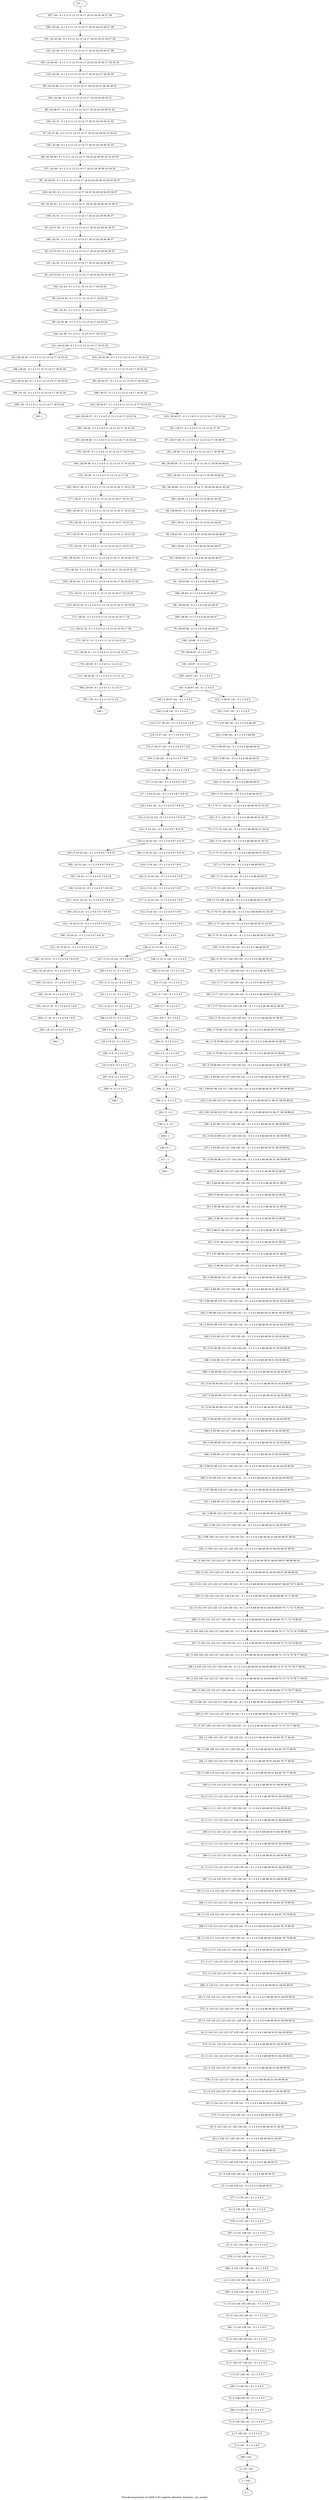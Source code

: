 digraph G {
graph [label="Tree-decomposition of width 9 for register allocator (function _res_nsend)"]
0[label="0 | : "];
1[label="1 | 142 : "];
2[label="2 | 141 142 : "];
3[label="3 | 5 141 : 0 1 2 3 4 5 "];
4[label="4 | 5 140 141 : 0 1 2 3 4 5 "];
5[label="5 | 5 139 140 141 : 0 1 2 3 4 5 "];
6[label="6 | 5 138 139 141 : 0 1 2 3 4 5 "];
7[label="7 | 5 137 138 141 : 0 1 2 3 4 5 "];
8[label="8 | 5 136 137 138 141 : 0 1 2 3 4 5 "];
9[label="9 | 5 135 136 138 141 : 0 1 2 3 4 5 "];
10[label="10 | 5 134 135 138 141 : 0 1 2 3 4 5 "];
11[label="11 | 5 133 134 135 138 141 : 0 1 2 3 4 5 "];
12[label="12 | 5 132 133 135 138 141 : 0 1 2 3 4 5 "];
13[label="13 | 5 131 132 138 141 : 0 1 2 3 4 5 "];
14[label="14 | 5 130 131 141 : 0 1 2 3 4 5 "];
15[label="15 | 5 129 130 141 : 0 1 2 3 4 5 48 49 50 51 "];
16[label="16 | 5 128 129 130 141 : 0 1 2 3 4 5 48 49 50 51 "];
17[label="17 | 5 127 128 129 130 141 : 0 1 2 3 4 5 48 49 50 51 "];
18[label="18 | 5 126 127 129 130 141 : 0 1 2 3 4 5 48 49 50 51 64 65 "];
19[label="19 | 5 125 126 127 129 130 141 : 0 1 2 3 4 5 48 49 50 51 64 65 "];
20[label="20 | 5 124 125 127 129 130 141 : 0 1 2 3 4 5 48 49 50 51 64 65 80 81 "];
21[label="21 | 5 123 124 125 127 129 130 141 : 0 1 2 3 4 5 48 49 50 51 64 65 80 81 "];
22[label="22 | 5 122 123 125 127 129 130 141 : 0 1 2 3 4 5 48 49 50 51 64 65 80 81 "];
23[label="23 | 5 121 122 123 125 127 129 130 141 : 0 1 2 3 4 5 48 49 50 51 64 65 80 81 "];
24[label="24 | 5 120 121 123 125 127 129 130 141 : 0 1 2 3 4 5 48 49 50 51 64 65 80 81 "];
25[label="25 | 5 119 120 121 123 125 127 129 130 141 : 0 1 2 3 4 5 48 49 50 51 64 65 80 81 "];
26[label="26 | 5 118 119 121 123 125 127 129 130 141 : 0 1 2 3 4 5 48 49 50 51 64 65 80 81 "];
27[label="27 | 5 117 118 123 125 127 129 130 141 : 0 1 2 3 4 5 48 49 50 51 64 65 80 81 "];
28[label="28 | 5 116 117 123 125 127 129 130 141 : 0 1 2 3 4 5 48 49 50 51 64 65 78 79 80 81 "];
29[label="29 | 5 115 116 123 125 127 129 130 141 : 0 1 2 3 4 5 48 49 50 51 64 65 78 79 80 81 "];
30[label="30 | 5 114 115 123 125 127 129 130 141 : 0 1 2 3 4 5 48 49 50 51 64 65 78 79 80 81 "];
31[label="31 | 5 113 114 123 125 127 129 130 141 : 0 1 2 3 4 5 48 49 50 51 64 65 80 81 "];
32[label="32 | 5 112 113 123 125 127 129 130 141 : 0 1 2 3 4 5 48 49 50 51 64 65 80 81 "];
33[label="33 | 5 111 112 123 125 127 129 130 141 : 0 1 2 3 4 5 48 49 50 51 64 65 80 81 "];
34[label="34 | 5 110 111 123 125 127 129 130 141 : 0 1 2 3 4 5 48 49 50 51 64 65 80 81 "];
35[label="35 | 5 109 110 123 125 127 129 130 141 : 0 1 2 3 4 5 48 49 50 51 64 65 76 77 80 81 "];
36[label="36 | 5 108 109 123 125 127 129 130 141 : 0 1 2 3 4 5 48 49 50 51 64 65 76 77 80 81 "];
37[label="37 | 5 107 108 123 125 127 129 130 141 : 0 1 2 3 4 5 48 49 50 51 64 65 72 73 76 77 80 81 "];
38[label="38 | 5 106 107 123 125 127 129 130 141 : 0 1 2 3 4 5 48 49 50 51 64 65 68 69 72 73 76 77 80 81 "];
39[label="39 | 5 105 106 123 125 127 129 130 141 : 0 1 2 3 4 5 48 49 50 51 64 65 68 69 72 73 74 75 76 77 80 81 "];
40[label="40 | 5 104 105 123 125 127 129 130 141 : 0 1 2 3 4 5 48 49 50 51 64 65 68 69 72 73 74 75 76 77 80 81 "];
41[label="41 | 5 103 104 123 125 127 129 130 141 : 0 1 2 3 4 5 48 49 50 51 64 65 68 69 70 71 72 73 74 75 80 81 "];
42[label="42 | 5 102 103 123 125 127 129 130 141 : 0 1 2 3 4 5 48 49 50 51 64 65 68 69 70 71 72 73 80 81 "];
43[label="43 | 5 101 102 123 125 127 129 130 141 : 0 1 2 3 4 5 48 49 50 51 64 65 66 67 68 69 70 71 80 81 "];
44[label="44 | 5 100 101 123 125 127 129 130 141 : 0 1 2 3 4 5 48 49 50 51 64 65 66 67 68 69 80 81 "];
45[label="45 | 5 99 100 123 125 127 129 130 141 : 0 1 2 3 4 5 48 49 50 51 64 65 66 67 80 81 "];
46[label="46 | 5 98 99 123 125 127 129 130 141 : 0 1 2 3 4 5 48 49 50 51 64 65 80 81 "];
47[label="47 | 5 97 98 99 123 127 129 130 141 : 0 1 2 3 4 5 48 49 50 51 62 63 64 65 80 81 "];
48[label="48 | 5 96 97 99 123 127 129 130 141 : 0 1 2 3 4 5 48 49 50 51 62 63 64 65 80 81 "];
49[label="49 | 5 95 96 99 123 127 129 130 141 : 0 1 2 3 4 5 48 49 50 51 62 63 80 81 "];
50[label="50 | 5 94 95 99 123 127 129 130 141 : 0 1 2 3 4 5 48 49 50 51 62 63 80 81 "];
51[label="51 | 5 93 94 95 99 123 127 129 130 141 : 0 1 2 3 4 5 48 49 50 51 62 63 80 81 "];
52[label="52 | 5 92 93 95 99 123 127 129 130 141 : 0 1 2 3 4 5 48 49 50 51 62 63 80 81 "];
53[label="53 | 5 91 92 99 123 127 129 130 141 : 0 1 2 3 4 5 48 49 50 51 62 63 80 81 "];
54[label="54 | 5 90 91 99 123 127 129 130 141 : 0 1 2 3 4 5 48 49 50 51 60 61 62 63 80 81 "];
55[label="55 | 5 89 90 99 123 127 129 130 141 : 0 1 2 3 4 5 48 49 50 51 60 61 62 63 80 81 "];
56[label="56 | 5 88 89 99 123 127 129 130 141 : 0 1 2 3 4 5 48 49 50 51 60 61 80 81 "];
57[label="57 | 5 87 88 99 123 127 129 130 141 : 0 1 2 3 4 5 48 49 50 51 80 81 "];
58[label="58 | 5 86 87 99 123 127 129 130 141 : 0 1 2 3 4 5 48 49 50 51 80 81 "];
59[label="59 | 5 85 86 99 123 127 129 130 141 : 0 1 2 3 4 5 48 49 50 51 80 81 "];
60[label="60 | 5 84 85 99 123 127 129 130 141 : 0 1 2 3 4 5 48 49 50 51 80 81 "];
61[label="61 | 5 83 84 99 123 127 129 130 141 : 0 1 2 3 4 5 48 49 50 51 58 59 80 81 "];
62[label="62 | 5 82 83 99 123 127 129 130 141 : 0 1 2 3 4 5 48 49 50 51 58 59 80 81 "];
63[label="63 | 5 81 82 99 123 127 129 130 141 : 0 1 2 3 4 5 48 49 50 51 56 57 58 59 80 81 "];
64[label="64 | 5 80 81 99 123 127 129 130 141 : 0 1 2 3 4 5 48 49 50 51 56 57 58 59 80 81 "];
65[label="65 | 5 79 80 99 123 127 129 130 141 : 0 1 2 3 4 5 48 49 50 51 56 57 80 81 "];
66[label="66 | 5 78 79 99 123 127 129 130 141 : 0 1 2 3 4 5 48 49 50 51 80 81 "];
67[label="67 | 5 77 78 123 127 129 130 141 : 0 1 2 3 4 5 48 49 50 51 80 81 "];
68[label="68 | 5 76 77 127 129 130 141 : 0 1 2 3 4 5 48 49 50 51 "];
69[label="69 | 5 75 76 129 130 141 : 0 1 2 3 4 5 48 49 50 51 54 55 "];
70[label="70 | 5 74 75 129 130 141 : 0 1 2 3 4 5 48 49 50 51 54 55 "];
71[label="71 | 5 73 74 129 130 141 : 0 1 2 3 4 5 48 49 50 51 54 55 "];
72[label="72 | 5 72 73 129 141 : 0 1 2 3 4 5 48 49 50 51 52 53 "];
73[label="73 | 5 71 72 129 141 : 0 1 2 3 4 5 48 49 50 51 52 53 "];
74[label="74 | 5 70 71 129 141 : 0 1 2 3 4 5 48 49 50 51 52 53 "];
75[label="75 | 5 69 70 141 : 0 1 2 3 4 5 48 49 50 51 "];
76[label="76 | 5 68 69 141 : 0 1 2 3 4 5 48 49 50 51 "];
77[label="77 | 5 67 68 141 : 0 1 2 3 4 5 48 49 "];
78[label="78 | 28 66 67 : 0 1 2 3 4 5 "];
79[label="79 | 28 65 66 : 0 1 2 3 4 5 42 43 46 47 "];
80[label="80 | 28 64 65 : 0 1 2 3 4 5 42 43 46 47 "];
81[label="81 | 28 63 64 : 0 1 2 3 4 5 42 43 46 47 "];
82[label="82 | 28 62 63 : 0 1 2 3 4 5 42 43 44 45 46 47 "];
83[label="83 | 28 61 62 : 0 1 2 3 4 5 13 14 42 43 44 45 46 47 "];
84[label="84 | 28 60 61 : 0 1 2 3 4 5 13 14 40 41 42 43 44 45 "];
85[label="85 | 28 59 60 : 0 1 2 3 4 5 13 14 17 18 38 39 40 41 42 43 "];
86[label="86 | 28 58 59 : 0 1 2 3 4 5 11 12 13 14 17 18 38 39 40 41 "];
87[label="87 | 28 57 58 : 0 1 2 3 4 5 11 12 13 14 17 18 38 39 "];
88[label="88 | 40 42 57 : 0 1 2 3 11 12 13 14 17 18 23 24 "];
89[label="89 | 42 55 56 : 0 1 2 3 11 12 13 14 17 18 23 24 "];
90[label="90 | 42 54 55 : 0 1 2 3 11 12 13 14 17 18 23 24 "];
91[label="91 | 42 53 54 : 0 1 2 3 11 12 13 14 17 18 23 24 29 30 36 37 "];
92[label="92 | 42 52 53 : 0 1 2 3 11 12 13 14 17 18 23 24 29 30 36 37 "];
93[label="93 | 42 51 52 : 0 1 2 3 11 12 13 14 17 18 23 24 29 30 36 37 "];
94[label="94 | 42 50 51 : 0 1 2 3 11 12 13 14 17 18 23 24 29 30 34 35 36 37 "];
95[label="95 | 42 49 50 : 0 1 2 3 11 12 13 14 17 18 23 24 29 30 33 34 35 36 37 "];
96[label="96 | 42 48 49 : 0 1 2 3 11 12 13 14 17 18 23 24 29 30 32 33 34 35 "];
97[label="97 | 42 47 48 : 0 1 2 3 11 12 13 14 17 18 23 24 29 30 31 32 33 "];
98[label="98 | 42 46 47 : 0 1 2 3 11 12 13 14 17 18 23 24 29 30 31 32 "];
99[label="99 | 42 45 46 : 0 1 2 3 11 12 13 14 17 18 23 24 27 28 29 30 31 "];
100[label="100 | 42 44 45 : 0 1 2 3 11 12 13 14 17 18 23 24 25 26 27 28 29 30 "];
101[label="101 | 42 43 44 : 0 1 2 3 11 12 13 14 17 18 23 24 25 26 27 28 "];
102[label="102 | 40 41 42 : 0 1 2 3 11 12 13 14 17 18 23 24 "];
103[label="103 | 28 39 40 : 0 1 2 3 4 5 11 12 13 14 17 18 23 24 "];
104[label="104 | 28 38 39 : 0 1 2 3 4 5 11 12 13 14 17 18 23 24 "];
105[label="105 | 28 37 38 : 0 1 2 3 4 5 11 12 13 14 15 16 17 18 21 22 "];
106[label="106 | 28 36 37 : 0 1 2 3 4 5 11 12 13 14 15 16 17 18 21 22 "];
107[label="107 | 28 35 36 : 0 1 2 3 4 5 11 12 13 14 15 16 17 18 21 22 "];
108[label="108 | 28 34 35 : 0 1 2 3 4 5 11 12 13 14 15 16 17 18 19 20 21 22 "];
109[label="109 | 28 33 34 : 0 1 2 3 4 5 11 12 13 14 15 16 17 18 19 20 21 22 "];
110[label="110 | 28 32 33 : 0 1 2 3 4 5 11 12 13 14 15 16 17 18 19 20 "];
111[label="111 | 28 31 32 : 0 1 2 3 4 5 11 12 13 14 15 16 17 18 "];
112[label="112 | 28 30 31 : 0 1 2 3 4 5 11 12 13 14 15 16 "];
113[label="113 | 28 29 30 : 0 1 2 3 4 5 11 12 13 14 "];
114[label="114 | 5 27 28 141 : 0 1 2 3 4 5 6 7 8 9 "];
115[label="115 | 5 26 27 141 : 0 1 2 3 4 5 6 7 8 9 "];
116[label="116 | 5 25 26 141 : 0 1 2 3 4 5 6 7 8 9 "];
117[label="117 | 5 24 25 141 : 0 1 2 3 4 5 6 7 8 9 10 "];
118[label="118 | 5 23 24 141 : 0 1 2 3 4 5 6 7 8 9 10 "];
119[label="119 | 5 16 23 141 : 0 1 2 3 4 5 6 7 8 9 10 "];
120[label="120 | 16 22 23 : 0 1 2 3 4 5 6 7 8 9 10 "];
121[label="121 | 16 21 22 23 : 0 1 2 3 4 5 6 7 8 9 10 "];
122[label="122 | 16 20 21 23 : 0 1 2 3 4 5 6 7 8 9 10 "];
123[label="123 | 16 19 20 21 : 0 1 2 3 4 5 6 7 8 9 10 "];
124[label="124 | 16 18 19 21 : 0 1 2 3 4 5 6 7 8 9 10 "];
125[label="125 | 16 17 18 : 0 1 2 3 4 5 6 7 8 9 "];
126[label="126 | 5 15 16 141 : 0 1 2 3 4 5 6 7 8 9 "];
127[label="127 | 5 14 15 141 : 0 1 2 3 4 5 6 7 8 9 "];
128[label="128 | 5 13 14 141 : 0 1 2 3 4 5 6 7 8 9 "];
129[label="129 | 5 12 13 141 : 0 1 2 3 4 5 "];
130[label="130 | 5 11 12 13 : 0 1 2 3 4 5 "];
131[label="131 | 5 10 11 13 : 0 1 2 3 4 5 "];
132[label="132 | 5 9 10 : 0 1 2 3 4 5 "];
133[label="133 | 5 8 9 : 0 1 2 3 4 5 "];
134[label="134 | 5 7 141 : 0 1 2 3 4 5 "];
135[label="135 | 5 6 7 : 0 1 2 3 4 5 "];
136[label="136 | 4 5 : 0 1 2 3 4 5 "];
137[label="137 | 3 4 : 0 1 2 3 4 5 "];
138[label="138 | 2 3 : 0 1 2 3 "];
139[label="139 | 1 2 : 0 1 "];
140[label="140 | 0 1 : "];
141[label="141 | 40 42 56 : 0 1 2 3 11 12 13 14 17 18 23 24 "];
142[label="142 | 40 42 56 : 0 1 2 3 11 12 13 14 17 18 23 24 "];
143[label="143 | 28 40 57 : 0 1 2 3 4 5 11 12 13 14 17 18 23 24 "];
144[label="144 | 28 40 57 : 0 1 2 3 4 5 11 12 13 14 17 18 23 24 "];
145[label="145 | 5 28 67 141 : 0 1 2 3 4 5 "];
146[label="146 | 5 16 23 141 : 0 1 2 3 4 5 6 7 8 9 10 "];
147[label="147 | 5 12 13 141 : 0 1 2 3 4 5 "];
148[label="148 | 5 12 13 141 : 0 1 2 3 4 5 "];
149[label="149 | 5 16 23 141 : 0 1 2 3 4 5 6 7 8 9 10 "];
150[label="150 | 5 28 67 141 : 0 1 2 3 4 5 "];
151[label="151 | : "];
152[label="152 | 42 44 : 0 1 2 3 11 12 13 14 17 18 23 24 25 26 27 28 "];
153[label="153 | 42 45 : 0 1 2 3 11 12 13 14 17 18 23 24 27 28 29 30 "];
154[label="154 | 42 46 : 0 1 2 3 11 12 13 14 17 18 23 24 29 30 31 "];
155[label="155 | 42 47 : 0 1 2 3 11 12 13 14 17 18 23 24 29 30 31 32 "];
156[label="156 | 42 48 : 0 1 2 3 11 12 13 14 17 18 23 24 29 30 32 33 "];
157[label="157 | 42 49 : 0 1 2 3 11 12 13 14 17 18 23 24 29 30 33 34 35 "];
158[label="158 | 42 50 : 0 1 2 3 11 12 13 14 17 18 23 24 29 30 34 35 36 37 "];
159[label="159 | 42 51 : 0 1 2 3 11 12 13 14 17 18 23 24 29 30 36 37 "];
160[label="160 | 42 52 : 0 1 2 3 11 12 13 14 17 18 23 24 29 30 36 37 "];
161[label="161 | 42 53 : 0 1 2 3 11 12 13 14 17 18 23 24 29 30 36 37 "];
162[label="162 | 42 54 : 0 1 2 3 11 12 13 14 17 18 23 24 "];
163[label="163 | 42 55 : 0 1 2 3 11 12 13 14 17 18 23 24 "];
164[label="164 | 42 56 : 0 1 2 3 11 12 13 14 17 18 23 24 "];
165[label="165 | : "];
166[label="166 | 40 42 : 0 1 2 3 11 12 13 14 17 18 23 24 "];
167[label="167 | 40 42 : 0 1 2 3 11 12 13 14 17 18 23 24 "];
168[label="168 | 40 57 : 0 1 2 3 11 12 13 14 17 18 23 24 "];
169[label="169 | : "];
170[label="170 | 28 30 : 0 1 2 3 4 5 11 12 13 14 "];
171[label="171 | 28 31 : 0 1 2 3 4 5 11 12 13 14 15 16 "];
172[label="172 | 28 32 : 0 1 2 3 4 5 11 12 13 14 15 16 17 18 "];
173[label="173 | 28 33 : 0 1 2 3 4 5 11 12 13 14 15 16 17 18 19 20 "];
174[label="174 | 28 34 : 0 1 2 3 4 5 11 12 13 14 15 16 17 18 19 20 21 22 "];
175[label="175 | 28 35 : 0 1 2 3 4 5 11 12 13 14 15 16 17 18 21 22 "];
176[label="176 | 28 36 : 0 1 2 3 4 5 11 12 13 14 15 16 17 18 21 22 "];
177[label="177 | 28 37 : 0 1 2 3 4 5 11 12 13 14 15 16 17 18 21 22 "];
178[label="178 | 28 38 : 0 1 2 3 4 5 11 12 13 14 17 18 "];
179[label="179 | 28 39 : 0 1 2 3 4 5 11 12 13 14 17 18 23 24 "];
180[label="180 | 28 40 : 0 1 2 3 4 5 11 12 13 14 17 18 23 24 "];
181[label="181 | 28 57 : 0 1 2 3 4 5 11 12 13 14 17 18 "];
182[label="182 | 28 58 : 0 1 2 3 4 5 11 12 13 14 17 18 38 39 "];
183[label="183 | 28 59 : 0 1 2 3 4 5 13 14 17 18 38 39 40 41 "];
184[label="184 | 28 60 : 0 1 2 3 4 5 13 14 40 41 42 43 "];
185[label="185 | 28 61 : 0 1 2 3 4 5 13 14 42 43 44 45 "];
186[label="186 | 28 62 : 0 1 2 3 4 5 42 43 44 45 46 47 "];
187[label="187 | 28 63 : 0 1 2 3 4 5 42 43 46 47 "];
188[label="188 | 28 64 : 0 1 2 3 4 5 42 43 46 47 "];
189[label="189 | 28 65 : 0 1 2 3 4 5 42 43 46 47 "];
190[label="190 | 28 66 : 0 1 2 3 4 5 "];
191[label="191 | 28 67 : 0 1 2 3 4 5 "];
192[label="192 | : "];
193[label="193 | 16 18 : 0 1 2 3 4 5 6 7 8 9 "];
194[label="194 | 16 19 21 : 0 1 2 3 4 5 6 7 8 9 10 "];
195[label="195 | 16 20 21 : 0 1 2 3 4 5 6 7 8 9 10 "];
196[label="196 | 16 21 23 : 0 1 2 3 4 5 6 7 8 9 10 "];
197[label="197 | 16 23 : 0 1 2 3 4 5 6 7 8 9 10 "];
198[label="198 | : "];
199[label="199 | 5 9 : 0 1 2 3 4 5 "];
200[label="200 | 5 10 : 0 1 2 3 4 5 "];
201[label="201 | 5 11 13 : 0 1 2 3 4 5 "];
202[label="202 | 5 12 13 : 0 1 2 3 4 5 "];
203[label="203 | : "];
204[label="204 | 1 : "];
205[label="205 | 2 : 0 1 "];
206[label="206 | 3 : 0 1 2 3 "];
207[label="207 | 4 : 0 1 2 3 4 5 "];
208[label="208 | 5 : 0 1 2 3 4 5 "];
209[label="209 | 5 7 : 0 1 2 3 4 5 "];
210[label="210 | 5 141 : 0 1 2 3 4 5 "];
211[label="211 | 5 13 141 : 0 1 2 3 4 5 "];
212[label="212 | 5 14 141 : 0 1 2 3 4 5 6 7 8 9 "];
213[label="213 | 5 15 141 : 0 1 2 3 4 5 6 7 8 9 "];
214[label="214 | 5 16 141 : 0 1 2 3 4 5 6 7 8 9 "];
215[label="215 | 5 23 141 : 0 1 2 3 4 5 6 7 8 9 10 "];
216[label="216 | 5 24 141 : 0 1 2 3 4 5 6 7 8 9 10 "];
217[label="217 | 5 25 141 : 0 1 2 3 4 5 6 7 8 9 "];
218[label="218 | 5 26 141 : 0 1 2 3 4 5 6 7 8 9 "];
219[label="219 | 5 27 141 : 0 1 2 3 4 5 6 7 8 9 "];
220[label="220 | 5 28 141 : 0 1 2 3 4 5 "];
221[label="221 | 5 67 141 : 0 1 2 3 4 5 "];
222[label="222 | 5 68 141 : 0 1 2 3 4 5 48 49 "];
223[label="223 | 5 69 141 : 0 1 2 3 4 5 48 49 50 51 "];
224[label="224 | 5 70 141 : 0 1 2 3 4 5 48 49 50 51 "];
225[label="225 | 5 71 129 141 : 0 1 2 3 4 5 48 49 50 51 52 53 "];
226[label="226 | 5 72 129 141 : 0 1 2 3 4 5 48 49 50 51 52 53 "];
227[label="227 | 5 73 129 141 : 0 1 2 3 4 5 48 49 50 51 "];
228[label="228 | 5 74 129 130 141 : 0 1 2 3 4 5 48 49 50 51 54 55 "];
229[label="229 | 5 75 129 130 141 : 0 1 2 3 4 5 48 49 50 51 54 55 "];
230[label="230 | 5 76 129 130 141 : 0 1 2 3 4 5 48 49 50 51 "];
231[label="231 | 5 77 127 129 130 141 : 0 1 2 3 4 5 48 49 50 51 "];
232[label="232 | 5 78 123 127 129 130 141 : 0 1 2 3 4 5 48 49 50 51 80 81 "];
233[label="233 | 5 79 99 123 127 129 130 141 : 0 1 2 3 4 5 48 49 50 51 80 81 "];
234[label="234 | 5 80 99 123 127 129 130 141 : 0 1 2 3 4 5 48 49 50 51 56 57 80 81 "];
235[label="235 | 5 81 99 123 127 129 130 141 : 0 1 2 3 4 5 48 49 50 51 56 57 58 59 80 81 "];
236[label="236 | 5 82 99 123 127 129 130 141 : 0 1 2 3 4 5 48 49 50 51 58 59 80 81 "];
237[label="237 | 5 83 99 123 127 129 130 141 : 0 1 2 3 4 5 48 49 50 51 58 59 80 81 "];
238[label="238 | 5 84 99 123 127 129 130 141 : 0 1 2 3 4 5 48 49 50 51 80 81 "];
239[label="239 | 5 85 99 123 127 129 130 141 : 0 1 2 3 4 5 48 49 50 51 80 81 "];
240[label="240 | 5 86 99 123 127 129 130 141 : 0 1 2 3 4 5 48 49 50 51 80 81 "];
241[label="241 | 5 87 99 123 127 129 130 141 : 0 1 2 3 4 5 48 49 50 51 80 81 "];
242[label="242 | 5 88 99 123 127 129 130 141 : 0 1 2 3 4 5 48 49 50 51 80 81 "];
243[label="243 | 5 89 99 123 127 129 130 141 : 0 1 2 3 4 5 48 49 50 51 60 61 80 81 "];
244[label="244 | 5 90 99 123 127 129 130 141 : 0 1 2 3 4 5 48 49 50 51 60 61 62 63 80 81 "];
245[label="245 | 5 91 99 123 127 129 130 141 : 0 1 2 3 4 5 48 49 50 51 62 63 80 81 "];
246[label="246 | 5 92 99 123 127 129 130 141 : 0 1 2 3 4 5 48 49 50 51 62 63 80 81 "];
247[label="247 | 5 93 95 99 123 127 129 130 141 : 0 1 2 3 4 5 48 49 50 51 62 63 80 81 "];
248[label="248 | 5 95 99 123 127 129 130 141 : 0 1 2 3 4 5 48 49 50 51 62 63 80 81 "];
249[label="249 | 5 96 99 123 127 129 130 141 : 0 1 2 3 4 5 48 49 50 51 62 63 80 81 "];
250[label="250 | 5 97 99 123 127 129 130 141 : 0 1 2 3 4 5 48 49 50 51 62 63 64 65 80 81 "];
251[label="251 | 5 98 99 123 127 129 130 141 : 0 1 2 3 4 5 48 49 50 51 64 65 80 81 "];
252[label="252 | 5 99 123 125 127 129 130 141 : 0 1 2 3 4 5 48 49 50 51 64 65 80 81 "];
253[label="253 | 5 100 123 125 127 129 130 141 : 0 1 2 3 4 5 48 49 50 51 64 65 66 67 80 81 "];
254[label="254 | 5 101 123 125 127 129 130 141 : 0 1 2 3 4 5 48 49 50 51 64 65 66 67 68 69 80 81 "];
255[label="255 | 5 102 123 125 127 129 130 141 : 0 1 2 3 4 5 48 49 50 51 64 65 68 69 70 71 80 81 "];
256[label="256 | 5 103 123 125 127 129 130 141 : 0 1 2 3 4 5 48 49 50 51 64 65 68 69 70 71 72 73 80 81 "];
257[label="257 | 5 104 123 125 127 129 130 141 : 0 1 2 3 4 5 48 49 50 51 64 65 68 69 72 73 74 75 80 81 "];
258[label="258 | 5 105 123 125 127 129 130 141 : 0 1 2 3 4 5 48 49 50 51 64 65 68 69 72 73 74 75 76 77 80 81 "];
259[label="259 | 5 106 123 125 127 129 130 141 : 0 1 2 3 4 5 48 49 50 51 64 65 68 69 72 73 76 77 80 81 "];
260[label="260 | 5 107 123 125 127 129 130 141 : 0 1 2 3 4 5 48 49 50 51 64 65 72 73 76 77 80 81 "];
261[label="261 | 5 108 123 125 127 129 130 141 : 0 1 2 3 4 5 48 49 50 51 64 65 76 77 80 81 "];
262[label="262 | 5 109 123 125 127 129 130 141 : 0 1 2 3 4 5 48 49 50 51 64 65 76 77 80 81 "];
263[label="263 | 5 110 123 125 127 129 130 141 : 0 1 2 3 4 5 48 49 50 51 64 65 80 81 "];
264[label="264 | 5 111 123 125 127 129 130 141 : 0 1 2 3 4 5 48 49 50 51 64 65 80 81 "];
265[label="265 | 5 112 123 125 127 129 130 141 : 0 1 2 3 4 5 48 49 50 51 64 65 80 81 "];
266[label="266 | 5 113 123 125 127 129 130 141 : 0 1 2 3 4 5 48 49 50 51 64 65 80 81 "];
267[label="267 | 5 114 123 125 127 129 130 141 : 0 1 2 3 4 5 48 49 50 51 64 65 80 81 "];
268[label="268 | 5 115 123 125 127 129 130 141 : 0 1 2 3 4 5 48 49 50 51 64 65 78 79 80 81 "];
269[label="269 | 5 116 123 125 127 129 130 141 : 0 1 2 3 4 5 48 49 50 51 64 65 78 79 80 81 "];
270[label="270 | 5 117 123 125 127 129 130 141 : 0 1 2 3 4 5 48 49 50 51 64 65 80 81 "];
271[label="271 | 5 118 123 125 127 129 130 141 : 0 1 2 3 4 5 48 49 50 51 64 65 80 81 "];
272[label="272 | 5 119 121 123 125 127 129 130 141 : 0 1 2 3 4 5 48 49 50 51 64 65 80 81 "];
273[label="273 | 5 121 123 125 127 129 130 141 : 0 1 2 3 4 5 48 49 50 51 64 65 80 81 "];
274[label="274 | 5 123 125 127 129 130 141 : 0 1 2 3 4 5 48 49 50 51 64 65 80 81 "];
275[label="275 | 5 125 127 129 130 141 : 0 1 2 3 4 5 48 49 50 51 64 65 "];
276[label="276 | 5 127 129 130 141 : 0 1 2 3 4 5 48 49 50 51 "];
277[label="277 | 5 130 141 : 0 1 2 3 4 5 "];
278[label="278 | 5 131 141 : 0 1 2 3 4 5 "];
279[label="279 | 5 132 138 141 : 0 1 2 3 4 5 "];
280[label="280 | 5 133 135 138 141 : 0 1 2 3 4 5 "];
281[label="281 | 5 135 138 141 : 0 1 2 3 4 5 "];
282[label="282 | 5 136 138 141 : 0 1 2 3 4 5 "];
283[label="283 | 5 138 141 : 0 1 2 3 4 5 "];
284[label="284 | 5 139 141 : 0 1 2 3 4 5 "];
285[label="285 | 141 : "];
286[label="286 | 5 132 135 138 141 : 0 1 2 3 4 5 "];
287[label="287 | 5 131 138 141 : 0 1 2 3 4 5 "];
288[label="288 | 5 118 121 123 125 127 129 130 141 : 0 1 2 3 4 5 48 49 50 51 64 65 80 81 "];
289[label="289 | 5 92 95 99 123 127 129 130 141 : 0 1 2 3 4 5 48 49 50 51 62 63 80 81 "];
290[label="290 | 5 78 99 123 127 129 130 141 : 0 1 2 3 4 5 48 49 50 51 80 81 "];
291[label="291 | 5 77 123 127 129 130 141 : 0 1 2 3 4 5 48 49 50 51 80 81 "];
292[label="292 | 5 76 127 129 130 141 : 0 1 2 3 4 5 48 49 50 51 "];
293[label="293 | 5 73 129 130 141 : 0 1 2 3 4 5 48 49 50 51 "];
294[label="294 | 5 70 129 141 : 0 1 2 3 4 5 48 49 50 51 "];
295[label="295 | 28 67 141 : 0 1 2 3 4 5 "];
296[label="296 | 43 44 : 0 1 2 3 11 12 13 14 17 18 23 24 25 26 27 28 "];
297[label="297 | 44 : 0 1 2 3 11 12 13 14 17 18 23 24 25 26 27 28 "];
298[label="298 | 41 42 : 0 1 2 3 11 12 13 14 17 18 23 24 "];
299[label="299 | 42 : 0 1 2 3 11 12 13 14 17 18 23 24 "];
300[label="300 | 29 30 : 0 1 2 3 4 5 11 12 13 14 "];
301[label="301 | 30 : 0 1 2 3 11 12 13 14 "];
302[label="302 | 16 23 141 : 0 1 2 3 4 5 6 7 8 9 10 "];
303[label="303 | 16 18 21 : 0 1 2 3 4 5 6 7 8 9 "];
304[label="304 | 17 18 : 0 1 2 3 4 5 6 7 8 9 "];
305[label="305 | 18 : 0 1 2 3 4 5 6 7 8 9 "];
306[label="306 | 5 10 13 : 0 1 2 3 4 5 "];
307[label="307 | 8 9 : 0 1 2 3 4 5 "];
308[label="308 | 9 : 0 1 2 3 4 5 "];
309[label="309 | 5 13 141 : 0 1 2 3 4 5 "];
310[label="310 | 5 7 : 0 1 2 3 4 5 "];
311[label="311 | 1 : "];
312[label="312 | 5 28 67 141 : 0 1 2 3 4 5 "];
313[label="313 | 28 40 57 : 0 1 2 3 4 5 11 12 13 14 17 18 23 24 "];
314[label="314 | 40 42 56 : 0 1 2 3 11 12 13 14 17 18 23 24 "];
120->121 ;
119->146 ;
129->147 ;
129->148 ;
119->149 ;
166->102 ;
142->166 ;
170->113 ;
112->170 ;
171->112 ;
111->171 ;
172->111 ;
110->172 ;
173->110 ;
109->173 ;
174->109 ;
108->174 ;
175->108 ;
107->175 ;
176->107 ;
106->176 ;
177->106 ;
105->177 ;
178->105 ;
104->178 ;
179->104 ;
103->179 ;
180->103 ;
144->180 ;
193->125 ;
194->124 ;
123->194 ;
195->123 ;
122->195 ;
196->122 ;
121->196 ;
197->120 ;
199->133 ;
132->199 ;
200->132 ;
201->131 ;
130->201 ;
202->130 ;
147->202 ;
204->140 ;
139->204 ;
205->139 ;
138->205 ;
206->138 ;
137->206 ;
207->137 ;
136->207 ;
208->136 ;
209->135 ;
134->209 ;
210->134 ;
211->129 ;
128->211 ;
212->128 ;
127->212 ;
213->127 ;
126->213 ;
214->126 ;
149->214 ;
215->119 ;
118->215 ;
216->118 ;
117->216 ;
217->117 ;
116->217 ;
218->116 ;
115->218 ;
219->115 ;
114->219 ;
220->114 ;
150->220 ;
102->298 ;
299->165 ;
298->299 ;
113->300 ;
301->169 ;
300->301 ;
302->197 ;
146->302 ;
303->193 ;
124->303 ;
125->304 ;
305->192 ;
304->305 ;
306->200 ;
131->306 ;
133->307 ;
308->198 ;
307->308 ;
309->210 ;
148->309 ;
310->208 ;
135->310 ;
311->203 ;
140->311 ;
151->297 ;
297->296 ;
296->101 ;
101->152 ;
152->100 ;
100->153 ;
153->99 ;
99->154 ;
154->98 ;
98->155 ;
155->97 ;
97->156 ;
156->96 ;
96->157 ;
157->95 ;
95->158 ;
158->94 ;
94->159 ;
159->93 ;
93->160 ;
160->92 ;
92->161 ;
161->91 ;
91->162 ;
162->90 ;
90->163 ;
163->89 ;
89->164 ;
164->141 ;
167->88 ;
88->168 ;
168->143 ;
181->87 ;
87->182 ;
182->86 ;
86->183 ;
183->85 ;
85->184 ;
184->84 ;
84->185 ;
185->83 ;
83->186 ;
186->82 ;
82->187 ;
187->81 ;
81->188 ;
188->80 ;
80->189 ;
189->79 ;
79->190 ;
190->78 ;
78->191 ;
191->295 ;
295->145 ;
221->77 ;
77->222 ;
222->76 ;
76->223 ;
223->75 ;
75->224 ;
224->294 ;
294->74 ;
74->225 ;
225->73 ;
73->226 ;
226->72 ;
72->227 ;
227->293 ;
293->71 ;
71->228 ;
228->70 ;
70->229 ;
229->69 ;
69->230 ;
230->292 ;
292->68 ;
68->231 ;
231->291 ;
291->67 ;
67->232 ;
232->290 ;
290->66 ;
66->233 ;
233->65 ;
65->234 ;
234->64 ;
64->235 ;
235->63 ;
63->236 ;
236->62 ;
62->237 ;
237->61 ;
61->238 ;
238->60 ;
60->239 ;
239->59 ;
59->240 ;
240->58 ;
58->241 ;
241->57 ;
57->242 ;
242->56 ;
56->243 ;
243->55 ;
55->244 ;
244->54 ;
54->245 ;
245->53 ;
53->246 ;
246->289 ;
289->52 ;
52->247 ;
247->51 ;
51->50 ;
50->248 ;
248->49 ;
49->249 ;
249->48 ;
48->250 ;
250->47 ;
47->251 ;
251->46 ;
46->252 ;
252->45 ;
45->253 ;
253->44 ;
44->254 ;
254->43 ;
43->255 ;
255->42 ;
42->256 ;
256->41 ;
41->257 ;
257->40 ;
40->258 ;
258->39 ;
39->259 ;
259->38 ;
38->260 ;
260->37 ;
37->261 ;
261->36 ;
36->262 ;
262->35 ;
35->263 ;
263->34 ;
34->264 ;
264->33 ;
33->265 ;
265->32 ;
32->266 ;
266->31 ;
31->267 ;
267->30 ;
30->268 ;
268->29 ;
29->269 ;
269->28 ;
28->270 ;
270->27 ;
27->271 ;
271->288 ;
288->26 ;
26->272 ;
272->25 ;
25->24 ;
24->273 ;
273->23 ;
23->22 ;
22->274 ;
274->21 ;
21->20 ;
20->275 ;
275->19 ;
19->18 ;
18->276 ;
276->17 ;
17->16 ;
16->15 ;
15->277 ;
277->14 ;
14->278 ;
278->287 ;
287->13 ;
13->279 ;
279->286 ;
286->12 ;
12->280 ;
280->11 ;
11->10 ;
10->281 ;
281->9 ;
9->282 ;
282->8 ;
8->7 ;
7->283 ;
283->6 ;
6->284 ;
284->5 ;
5->4 ;
4->3 ;
3->285 ;
285->2 ;
2->1 ;
1->0 ;
312->221 ;
313->181 ;
314->167 ;
145->150 ;
145->312 ;
143->144 ;
143->313 ;
141->142 ;
141->314 ;
}
